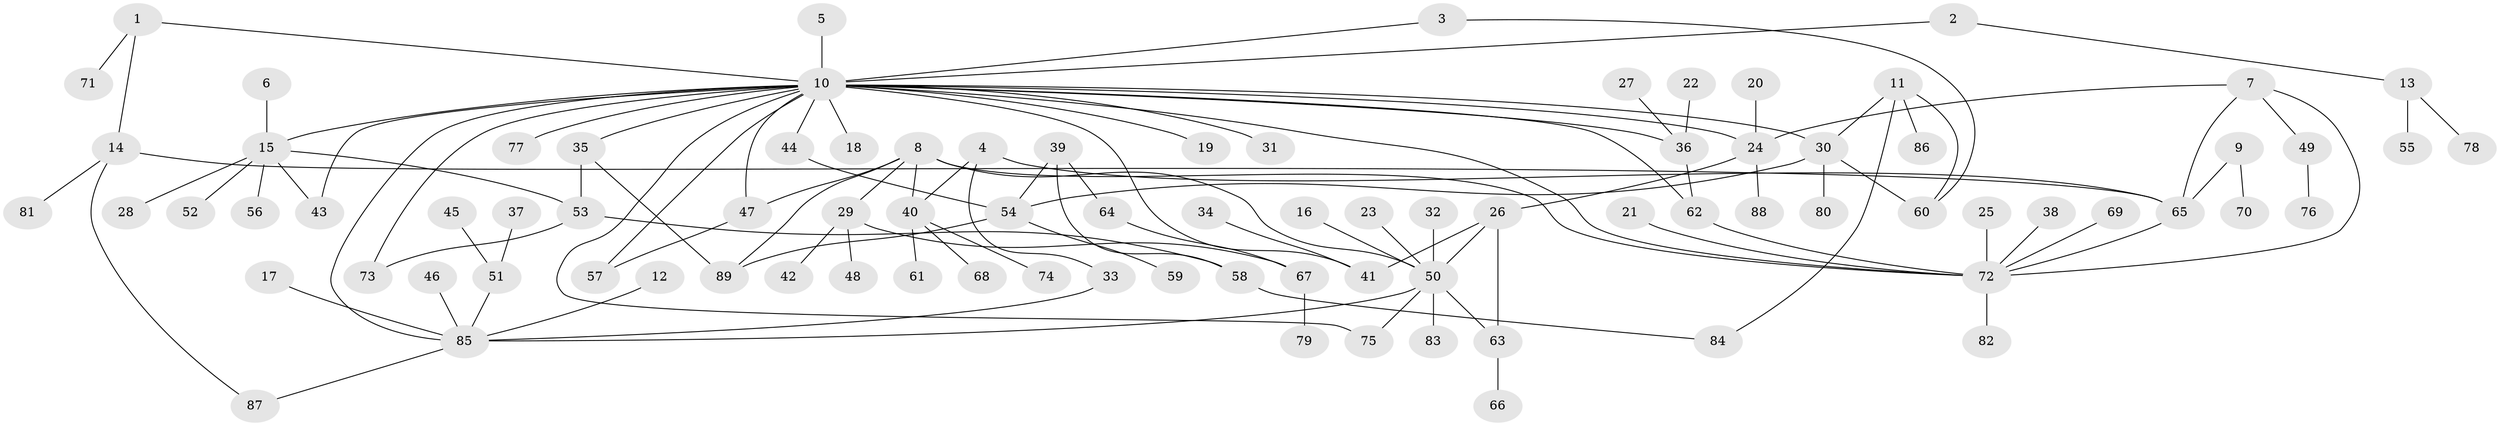 // original degree distribution, {26: 0.007874015748031496, 11: 0.007874015748031496, 3: 0.12598425196850394, 7: 0.023622047244094488, 6: 0.023622047244094488, 4: 0.06299212598425197, 5: 0.05511811023622047, 2: 0.11811023622047244, 1: 0.5590551181102362, 10: 0.015748031496062992}
// Generated by graph-tools (version 1.1) at 2025/36/03/04/25 23:36:50]
// undirected, 89 vertices, 114 edges
graph export_dot {
  node [color=gray90,style=filled];
  1;
  2;
  3;
  4;
  5;
  6;
  7;
  8;
  9;
  10;
  11;
  12;
  13;
  14;
  15;
  16;
  17;
  18;
  19;
  20;
  21;
  22;
  23;
  24;
  25;
  26;
  27;
  28;
  29;
  30;
  31;
  32;
  33;
  34;
  35;
  36;
  37;
  38;
  39;
  40;
  41;
  42;
  43;
  44;
  45;
  46;
  47;
  48;
  49;
  50;
  51;
  52;
  53;
  54;
  55;
  56;
  57;
  58;
  59;
  60;
  61;
  62;
  63;
  64;
  65;
  66;
  67;
  68;
  69;
  70;
  71;
  72;
  73;
  74;
  75;
  76;
  77;
  78;
  79;
  80;
  81;
  82;
  83;
  84;
  85;
  86;
  87;
  88;
  89;
  1 -- 10 [weight=1.0];
  1 -- 14 [weight=1.0];
  1 -- 71 [weight=1.0];
  2 -- 10 [weight=1.0];
  2 -- 13 [weight=1.0];
  3 -- 10 [weight=1.0];
  3 -- 60 [weight=1.0];
  4 -- 33 [weight=1.0];
  4 -- 40 [weight=1.0];
  4 -- 65 [weight=1.0];
  5 -- 10 [weight=1.0];
  6 -- 15 [weight=1.0];
  7 -- 24 [weight=1.0];
  7 -- 49 [weight=1.0];
  7 -- 65 [weight=1.0];
  7 -- 72 [weight=1.0];
  8 -- 29 [weight=1.0];
  8 -- 40 [weight=1.0];
  8 -- 47 [weight=1.0];
  8 -- 50 [weight=1.0];
  8 -- 72 [weight=1.0];
  8 -- 89 [weight=1.0];
  9 -- 65 [weight=1.0];
  9 -- 70 [weight=1.0];
  10 -- 15 [weight=1.0];
  10 -- 18 [weight=1.0];
  10 -- 19 [weight=1.0];
  10 -- 24 [weight=1.0];
  10 -- 30 [weight=1.0];
  10 -- 31 [weight=1.0];
  10 -- 35 [weight=1.0];
  10 -- 36 [weight=1.0];
  10 -- 41 [weight=1.0];
  10 -- 43 [weight=1.0];
  10 -- 44 [weight=1.0];
  10 -- 47 [weight=1.0];
  10 -- 57 [weight=1.0];
  10 -- 62 [weight=1.0];
  10 -- 72 [weight=1.0];
  10 -- 73 [weight=1.0];
  10 -- 75 [weight=1.0];
  10 -- 77 [weight=1.0];
  10 -- 85 [weight=1.0];
  11 -- 30 [weight=1.0];
  11 -- 60 [weight=1.0];
  11 -- 84 [weight=1.0];
  11 -- 86 [weight=1.0];
  12 -- 85 [weight=1.0];
  13 -- 55 [weight=1.0];
  13 -- 78 [weight=1.0];
  14 -- 65 [weight=1.0];
  14 -- 81 [weight=1.0];
  14 -- 87 [weight=1.0];
  15 -- 28 [weight=1.0];
  15 -- 43 [weight=1.0];
  15 -- 52 [weight=1.0];
  15 -- 53 [weight=1.0];
  15 -- 56 [weight=1.0];
  16 -- 50 [weight=1.0];
  17 -- 85 [weight=1.0];
  20 -- 24 [weight=1.0];
  21 -- 72 [weight=1.0];
  22 -- 36 [weight=1.0];
  23 -- 50 [weight=1.0];
  24 -- 26 [weight=1.0];
  24 -- 88 [weight=1.0];
  25 -- 72 [weight=1.0];
  26 -- 41 [weight=1.0];
  26 -- 50 [weight=1.0];
  26 -- 63 [weight=1.0];
  27 -- 36 [weight=1.0];
  29 -- 42 [weight=1.0];
  29 -- 48 [weight=1.0];
  29 -- 67 [weight=1.0];
  30 -- 54 [weight=1.0];
  30 -- 60 [weight=1.0];
  30 -- 80 [weight=1.0];
  32 -- 50 [weight=1.0];
  33 -- 85 [weight=1.0];
  34 -- 41 [weight=1.0];
  35 -- 53 [weight=1.0];
  35 -- 89 [weight=1.0];
  36 -- 62 [weight=1.0];
  37 -- 51 [weight=1.0];
  38 -- 72 [weight=1.0];
  39 -- 54 [weight=1.0];
  39 -- 58 [weight=1.0];
  39 -- 64 [weight=1.0];
  40 -- 61 [weight=1.0];
  40 -- 68 [weight=1.0];
  40 -- 74 [weight=1.0];
  44 -- 54 [weight=1.0];
  45 -- 51 [weight=1.0];
  46 -- 85 [weight=1.0];
  47 -- 57 [weight=1.0];
  49 -- 76 [weight=1.0];
  50 -- 63 [weight=1.0];
  50 -- 75 [weight=1.0];
  50 -- 83 [weight=1.0];
  50 -- 85 [weight=1.0];
  51 -- 85 [weight=1.0];
  53 -- 58 [weight=1.0];
  53 -- 73 [weight=1.0];
  54 -- 59 [weight=1.0];
  54 -- 89 [weight=1.0];
  58 -- 84 [weight=1.0];
  62 -- 72 [weight=1.0];
  63 -- 66 [weight=1.0];
  64 -- 67 [weight=1.0];
  65 -- 72 [weight=1.0];
  67 -- 79 [weight=1.0];
  69 -- 72 [weight=1.0];
  72 -- 82 [weight=1.0];
  85 -- 87 [weight=1.0];
}
